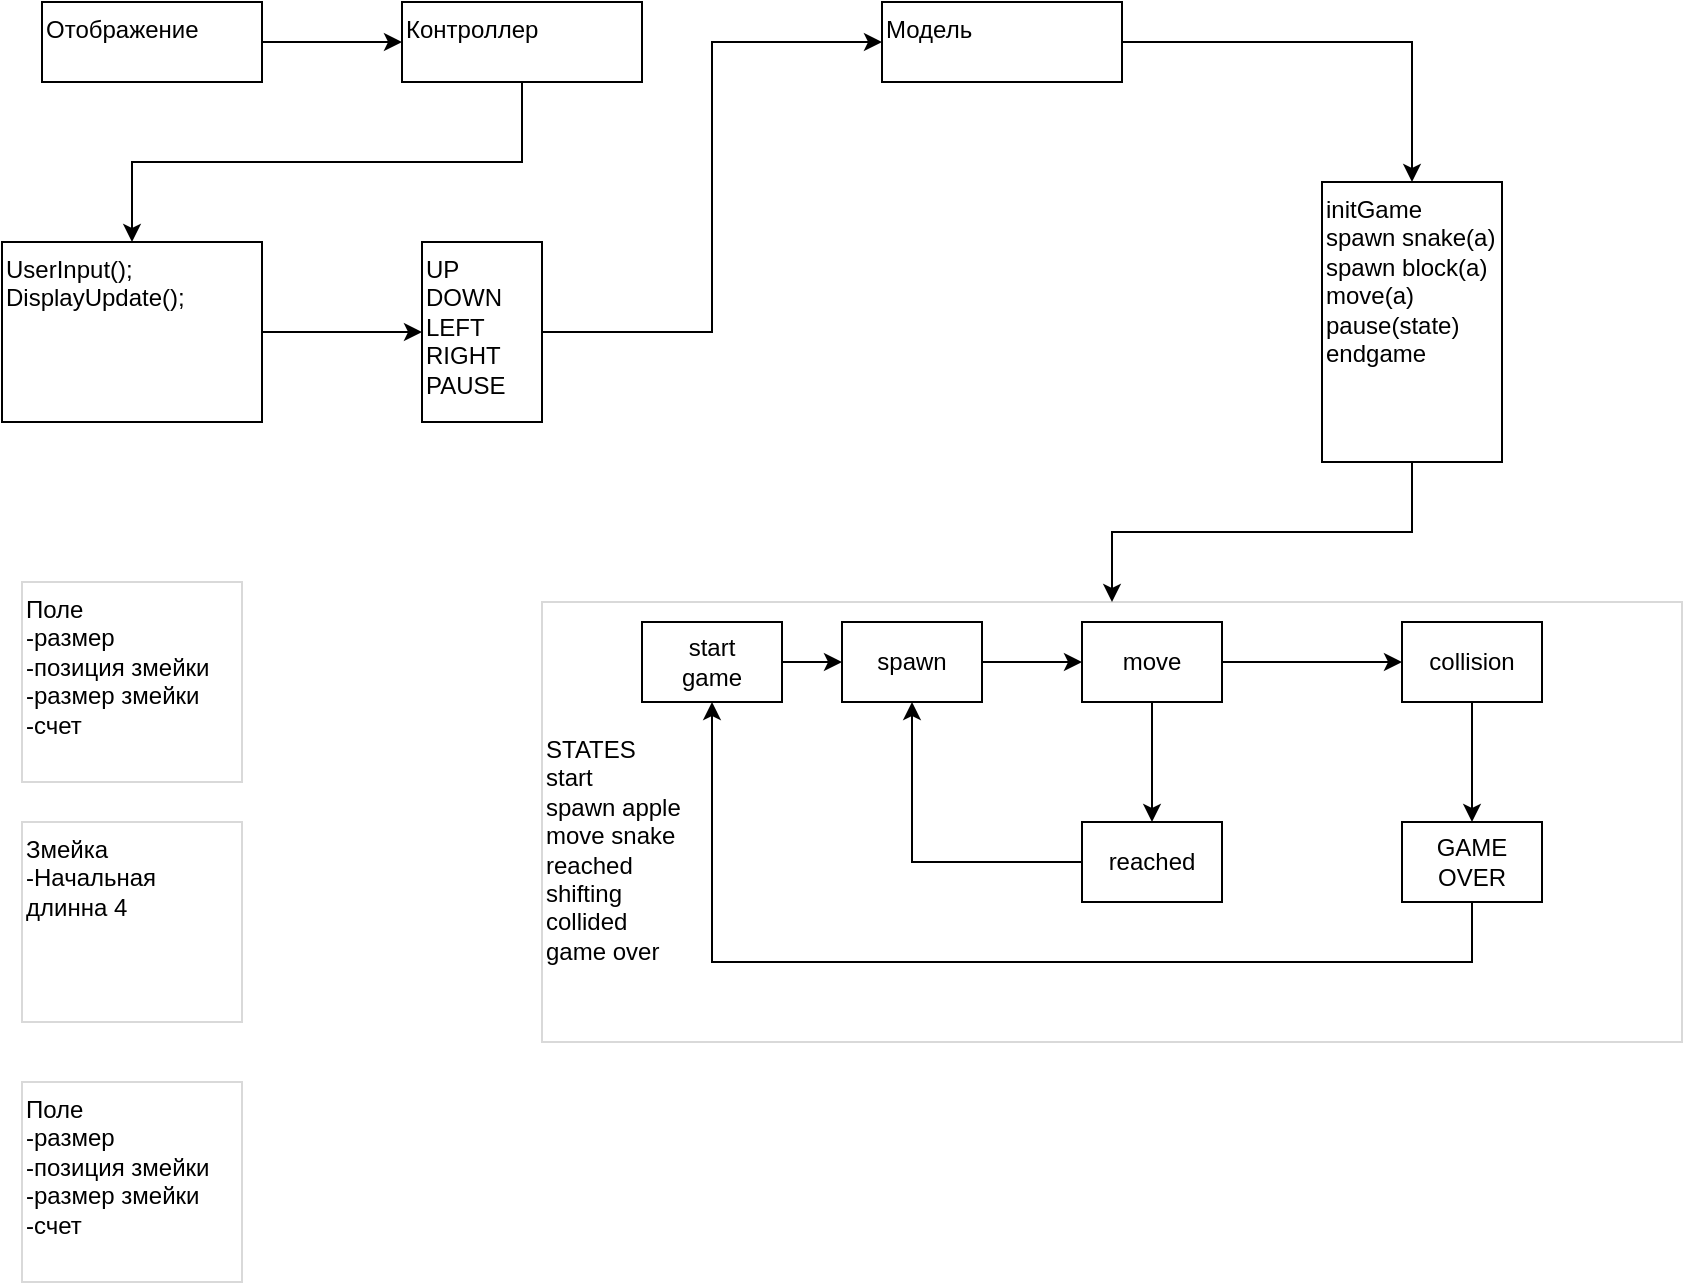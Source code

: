 <mxfile version="26.0.3">
  <diagram name="Страница — 1" id="ZmON14UHyYYvqqu9VCs_">
    <mxGraphModel dx="1751" dy="813" grid="1" gridSize="10" guides="1" tooltips="1" connect="1" arrows="1" fold="1" page="1" pageScale="1" pageWidth="827" pageHeight="1169" math="0" shadow="0">
      <root>
        <mxCell id="0" />
        <mxCell id="1" parent="0" />
        <mxCell id="X00inJrKpgiD-532tj3Z-11" style="edgeStyle=orthogonalEdgeStyle;rounded=0;orthogonalLoop=1;jettySize=auto;html=1;exitX=0.5;exitY=1;exitDx=0;exitDy=0;entryX=0.5;entryY=0;entryDx=0;entryDy=0;align=left;verticalAlign=top;" parent="1" source="X00inJrKpgiD-532tj3Z-1" target="C4h9ntveOW_z0Q-EAas6-2" edge="1">
          <mxGeometry relative="1" as="geometry" />
        </mxCell>
        <mxCell id="X00inJrKpgiD-532tj3Z-1" value="Контроллер" style="rounded=0;whiteSpace=wrap;html=1;align=left;verticalAlign=top;" parent="1" vertex="1">
          <mxGeometry x="190" y="60" width="120" height="40" as="geometry" />
        </mxCell>
        <mxCell id="X00inJrKpgiD-532tj3Z-13" style="edgeStyle=orthogonalEdgeStyle;rounded=0;orthogonalLoop=1;jettySize=auto;html=1;exitX=0.5;exitY=1;exitDx=0;exitDy=0;align=left;verticalAlign=top;" parent="1" source="C4h9ntveOW_z0Q-EAas6-4" target="X00inJrKpgiD-532tj3Z-10" edge="1">
          <mxGeometry relative="1" as="geometry" />
        </mxCell>
        <mxCell id="C4h9ntveOW_z0Q-EAas6-5" style="edgeStyle=orthogonalEdgeStyle;rounded=0;orthogonalLoop=1;jettySize=auto;html=1;exitX=1;exitY=0.5;exitDx=0;exitDy=0;entryX=0.5;entryY=0;entryDx=0;entryDy=0;" edge="1" parent="1" source="X00inJrKpgiD-532tj3Z-2" target="C4h9ntveOW_z0Q-EAas6-4">
          <mxGeometry relative="1" as="geometry" />
        </mxCell>
        <mxCell id="X00inJrKpgiD-532tj3Z-2" value="Модель&lt;div&gt;&lt;br&gt;&lt;/div&gt;" style="rounded=0;whiteSpace=wrap;html=1;align=left;verticalAlign=top;" parent="1" vertex="1">
          <mxGeometry x="430" y="60" width="120" height="40" as="geometry" />
        </mxCell>
        <mxCell id="X00inJrKpgiD-532tj3Z-5" value="" style="edgeStyle=orthogonalEdgeStyle;rounded=0;orthogonalLoop=1;jettySize=auto;html=1;align=left;verticalAlign=top;" parent="1" source="X00inJrKpgiD-532tj3Z-4" target="X00inJrKpgiD-532tj3Z-1" edge="1">
          <mxGeometry relative="1" as="geometry" />
        </mxCell>
        <mxCell id="X00inJrKpgiD-532tj3Z-4" value="Отображение" style="rounded=0;whiteSpace=wrap;html=1;align=left;verticalAlign=top;" parent="1" vertex="1">
          <mxGeometry x="10" y="60" width="110" height="40" as="geometry" />
        </mxCell>
        <mxCell id="X00inJrKpgiD-532tj3Z-12" style="edgeStyle=orthogonalEdgeStyle;rounded=0;orthogonalLoop=1;jettySize=auto;html=1;exitX=1;exitY=0.5;exitDx=0;exitDy=0;entryX=0;entryY=0.5;entryDx=0;entryDy=0;align=left;verticalAlign=top;" parent="1" source="X00inJrKpgiD-532tj3Z-6" target="X00inJrKpgiD-532tj3Z-2" edge="1">
          <mxGeometry relative="1" as="geometry" />
        </mxCell>
        <mxCell id="X00inJrKpgiD-532tj3Z-6" value="&lt;div&gt;UP&lt;br&gt;DOWN&lt;br&gt;LEFT&lt;br&gt;RIGHT&lt;br&gt;PAUSE&lt;br&gt;&lt;br&gt;&lt;/div&gt;&lt;div&gt;&lt;br&gt;&lt;/div&gt;&lt;div&gt;&lt;br&gt;&lt;/div&gt;&lt;div&gt;&lt;br&gt;&lt;/div&gt;" style="whiteSpace=wrap;html=1;rounded=0;align=left;verticalAlign=top;" parent="1" vertex="1">
          <mxGeometry x="200" y="180" width="60" height="90" as="geometry" />
        </mxCell>
        <mxCell id="X00inJrKpgiD-532tj3Z-36" value="" style="group" parent="1" vertex="1" connectable="0">
          <mxGeometry x="260" y="360" width="570" height="220" as="geometry" />
        </mxCell>
        <mxCell id="X00inJrKpgiD-532tj3Z-10" value="" style="rounded=0;whiteSpace=wrap;html=1;opacity=15;align=left;verticalAlign=top;" parent="X00inJrKpgiD-532tj3Z-36" vertex="1">
          <mxGeometry width="570" height="220" as="geometry" />
        </mxCell>
        <mxCell id="X00inJrKpgiD-532tj3Z-24" value="collision" style="rounded=0;whiteSpace=wrap;html=1;" parent="X00inJrKpgiD-532tj3Z-36" vertex="1">
          <mxGeometry x="430" y="10" width="70" height="40" as="geometry" />
        </mxCell>
        <mxCell id="X00inJrKpgiD-532tj3Z-31" value="GAME OVER" style="rounded=0;whiteSpace=wrap;html=1;" parent="X00inJrKpgiD-532tj3Z-36" vertex="1">
          <mxGeometry x="430" y="110" width="70" height="40" as="geometry" />
        </mxCell>
        <mxCell id="X00inJrKpgiD-532tj3Z-37" value="" style="group" parent="X00inJrKpgiD-532tj3Z-36" vertex="1" connectable="0">
          <mxGeometry y="10" width="465" height="200" as="geometry" />
        </mxCell>
        <mxCell id="X00inJrKpgiD-532tj3Z-20" value="" style="edgeStyle=orthogonalEdgeStyle;rounded=0;orthogonalLoop=1;jettySize=auto;html=1;" parent="X00inJrKpgiD-532tj3Z-37" source="X00inJrKpgiD-532tj3Z-18" target="X00inJrKpgiD-532tj3Z-19" edge="1">
          <mxGeometry relative="1" as="geometry" />
        </mxCell>
        <mxCell id="X00inJrKpgiD-532tj3Z-18" value="start&lt;div&gt;game&lt;/div&gt;" style="rounded=0;whiteSpace=wrap;html=1;" parent="X00inJrKpgiD-532tj3Z-37" vertex="1">
          <mxGeometry x="50" width="70" height="40" as="geometry" />
        </mxCell>
        <mxCell id="X00inJrKpgiD-532tj3Z-22" value="" style="edgeStyle=orthogonalEdgeStyle;rounded=0;orthogonalLoop=1;jettySize=auto;html=1;" parent="X00inJrKpgiD-532tj3Z-37" source="X00inJrKpgiD-532tj3Z-19" target="X00inJrKpgiD-532tj3Z-21" edge="1">
          <mxGeometry relative="1" as="geometry" />
        </mxCell>
        <mxCell id="X00inJrKpgiD-532tj3Z-19" value="spawn" style="rounded=0;whiteSpace=wrap;html=1;" parent="X00inJrKpgiD-532tj3Z-37" vertex="1">
          <mxGeometry x="150" width="70" height="40" as="geometry" />
        </mxCell>
        <mxCell id="X00inJrKpgiD-532tj3Z-25" value="" style="edgeStyle=orthogonalEdgeStyle;rounded=0;orthogonalLoop=1;jettySize=auto;html=1;" parent="X00inJrKpgiD-532tj3Z-37" source="X00inJrKpgiD-532tj3Z-21" target="X00inJrKpgiD-532tj3Z-24" edge="1">
          <mxGeometry relative="1" as="geometry" />
        </mxCell>
        <mxCell id="X00inJrKpgiD-532tj3Z-27" value="" style="edgeStyle=orthogonalEdgeStyle;rounded=0;orthogonalLoop=1;jettySize=auto;html=1;" parent="X00inJrKpgiD-532tj3Z-37" source="X00inJrKpgiD-532tj3Z-21" target="X00inJrKpgiD-532tj3Z-26" edge="1">
          <mxGeometry relative="1" as="geometry" />
        </mxCell>
        <mxCell id="X00inJrKpgiD-532tj3Z-21" value="move" style="rounded=0;whiteSpace=wrap;html=1;" parent="X00inJrKpgiD-532tj3Z-37" vertex="1">
          <mxGeometry x="270" width="70" height="40" as="geometry" />
        </mxCell>
        <mxCell id="X00inJrKpgiD-532tj3Z-32" value="" style="edgeStyle=orthogonalEdgeStyle;rounded=0;orthogonalLoop=1;jettySize=auto;html=1;" parent="X00inJrKpgiD-532tj3Z-37" source="X00inJrKpgiD-532tj3Z-24" target="X00inJrKpgiD-532tj3Z-31" edge="1">
          <mxGeometry relative="1" as="geometry">
            <Array as="points">
              <mxPoint x="465" y="70" />
              <mxPoint x="465" y="70" />
            </Array>
          </mxGeometry>
        </mxCell>
        <mxCell id="X00inJrKpgiD-532tj3Z-35" style="edgeStyle=orthogonalEdgeStyle;rounded=0;orthogonalLoop=1;jettySize=auto;html=1;" parent="X00inJrKpgiD-532tj3Z-37" source="X00inJrKpgiD-532tj3Z-26" target="X00inJrKpgiD-532tj3Z-19" edge="1">
          <mxGeometry relative="1" as="geometry" />
        </mxCell>
        <mxCell id="X00inJrKpgiD-532tj3Z-26" value="reached" style="rounded=0;whiteSpace=wrap;html=1;" parent="X00inJrKpgiD-532tj3Z-37" vertex="1">
          <mxGeometry x="270" y="100" width="70" height="40" as="geometry" />
        </mxCell>
        <mxCell id="X00inJrKpgiD-532tj3Z-34" style="edgeStyle=orthogonalEdgeStyle;rounded=0;orthogonalLoop=1;jettySize=auto;html=1;exitX=0.5;exitY=1;exitDx=0;exitDy=0;entryX=0.5;entryY=1;entryDx=0;entryDy=0;" parent="X00inJrKpgiD-532tj3Z-37" source="X00inJrKpgiD-532tj3Z-31" target="X00inJrKpgiD-532tj3Z-18" edge="1">
          <mxGeometry relative="1" as="geometry">
            <Array as="points">
              <mxPoint x="465" y="170" />
              <mxPoint x="85" y="170" />
            </Array>
          </mxGeometry>
        </mxCell>
        <mxCell id="X00inJrKpgiD-532tj3Z-17" value="STATES&lt;div&gt;start&lt;/div&gt;&lt;div&gt;spawn apple&lt;/div&gt;&lt;div&gt;move snake&lt;/div&gt;&lt;div&gt;reached&lt;/div&gt;&lt;div&gt;shifting&lt;/div&gt;&lt;div&gt;collided&lt;/div&gt;&lt;div&gt;game over&lt;/div&gt;" style="text;html=1;align=left;verticalAlign=top;whiteSpace=wrap;rounded=0;" parent="X00inJrKpgiD-532tj3Z-37" vertex="1">
          <mxGeometry y="50" width="80" height="150" as="geometry" />
        </mxCell>
        <mxCell id="X00inJrKpgiD-532tj3Z-38" value="Поле&lt;div&gt;-размер&lt;/div&gt;&lt;div&gt;-позиция змейки&lt;/div&gt;&lt;div&gt;-размер змейки&amp;nbsp;&lt;/div&gt;&lt;div&gt;-счет&lt;/div&gt;&lt;div&gt;&lt;br&gt;&lt;/div&gt;" style="rounded=0;whiteSpace=wrap;html=1;opacity=15;align=left;verticalAlign=top;" parent="1" vertex="1">
          <mxGeometry y="350" width="110" height="100" as="geometry" />
        </mxCell>
        <mxCell id="C4h9ntveOW_z0Q-EAas6-3" style="edgeStyle=orthogonalEdgeStyle;rounded=0;orthogonalLoop=1;jettySize=auto;html=1;exitX=1;exitY=0.5;exitDx=0;exitDy=0;entryX=0;entryY=0.5;entryDx=0;entryDy=0;" edge="1" parent="1" source="C4h9ntveOW_z0Q-EAas6-2" target="X00inJrKpgiD-532tj3Z-6">
          <mxGeometry relative="1" as="geometry" />
        </mxCell>
        <mxCell id="C4h9ntveOW_z0Q-EAas6-2" value="UserInput();&lt;div&gt;DisplayUpdate();&lt;/div&gt;" style="whiteSpace=wrap;html=1;rounded=0;align=left;verticalAlign=top;" vertex="1" parent="1">
          <mxGeometry x="-10" y="180" width="130" height="90" as="geometry" />
        </mxCell>
        <mxCell id="C4h9ntveOW_z0Q-EAas6-4" value="initGame&lt;div&gt;spawn snake(a)&lt;/div&gt;&lt;div&gt;spawn block(a)&lt;/div&gt;&lt;div&gt;move(a)&lt;br&gt;&lt;div&gt;pause(state)&lt;/div&gt;&lt;div&gt;endgame&lt;/div&gt;&lt;div&gt;&lt;br&gt;&lt;/div&gt;&lt;/div&gt;" style="whiteSpace=wrap;html=1;rounded=0;align=left;verticalAlign=top;" vertex="1" parent="1">
          <mxGeometry x="650" y="150" width="90" height="140" as="geometry" />
        </mxCell>
        <mxCell id="C4h9ntveOW_z0Q-EAas6-7" value="Змейка&lt;div&gt;-Начальная длинна 4&lt;/div&gt;&lt;div&gt;&lt;br&gt;&lt;/div&gt;" style="rounded=0;whiteSpace=wrap;html=1;opacity=15;align=left;verticalAlign=top;" vertex="1" parent="1">
          <mxGeometry y="470" width="110" height="100" as="geometry" />
        </mxCell>
        <mxCell id="C4h9ntveOW_z0Q-EAas6-8" value="Поле&lt;div&gt;-размер&lt;/div&gt;&lt;div&gt;-позиция змейки&lt;/div&gt;&lt;div&gt;-размер змейки&amp;nbsp;&lt;/div&gt;&lt;div&gt;-счет&lt;/div&gt;&lt;div&gt;&lt;br&gt;&lt;/div&gt;" style="rounded=0;whiteSpace=wrap;html=1;opacity=15;align=left;verticalAlign=top;" vertex="1" parent="1">
          <mxGeometry y="600" width="110" height="100" as="geometry" />
        </mxCell>
        <mxCell id="C4h9ntveOW_z0Q-EAas6-9" style="edgeStyle=orthogonalEdgeStyle;rounded=0;orthogonalLoop=1;jettySize=auto;html=1;exitX=0.5;exitY=1;exitDx=0;exitDy=0;" edge="1" parent="1" source="C4h9ntveOW_z0Q-EAas6-2" target="C4h9ntveOW_z0Q-EAas6-2">
          <mxGeometry relative="1" as="geometry" />
        </mxCell>
      </root>
    </mxGraphModel>
  </diagram>
</mxfile>
